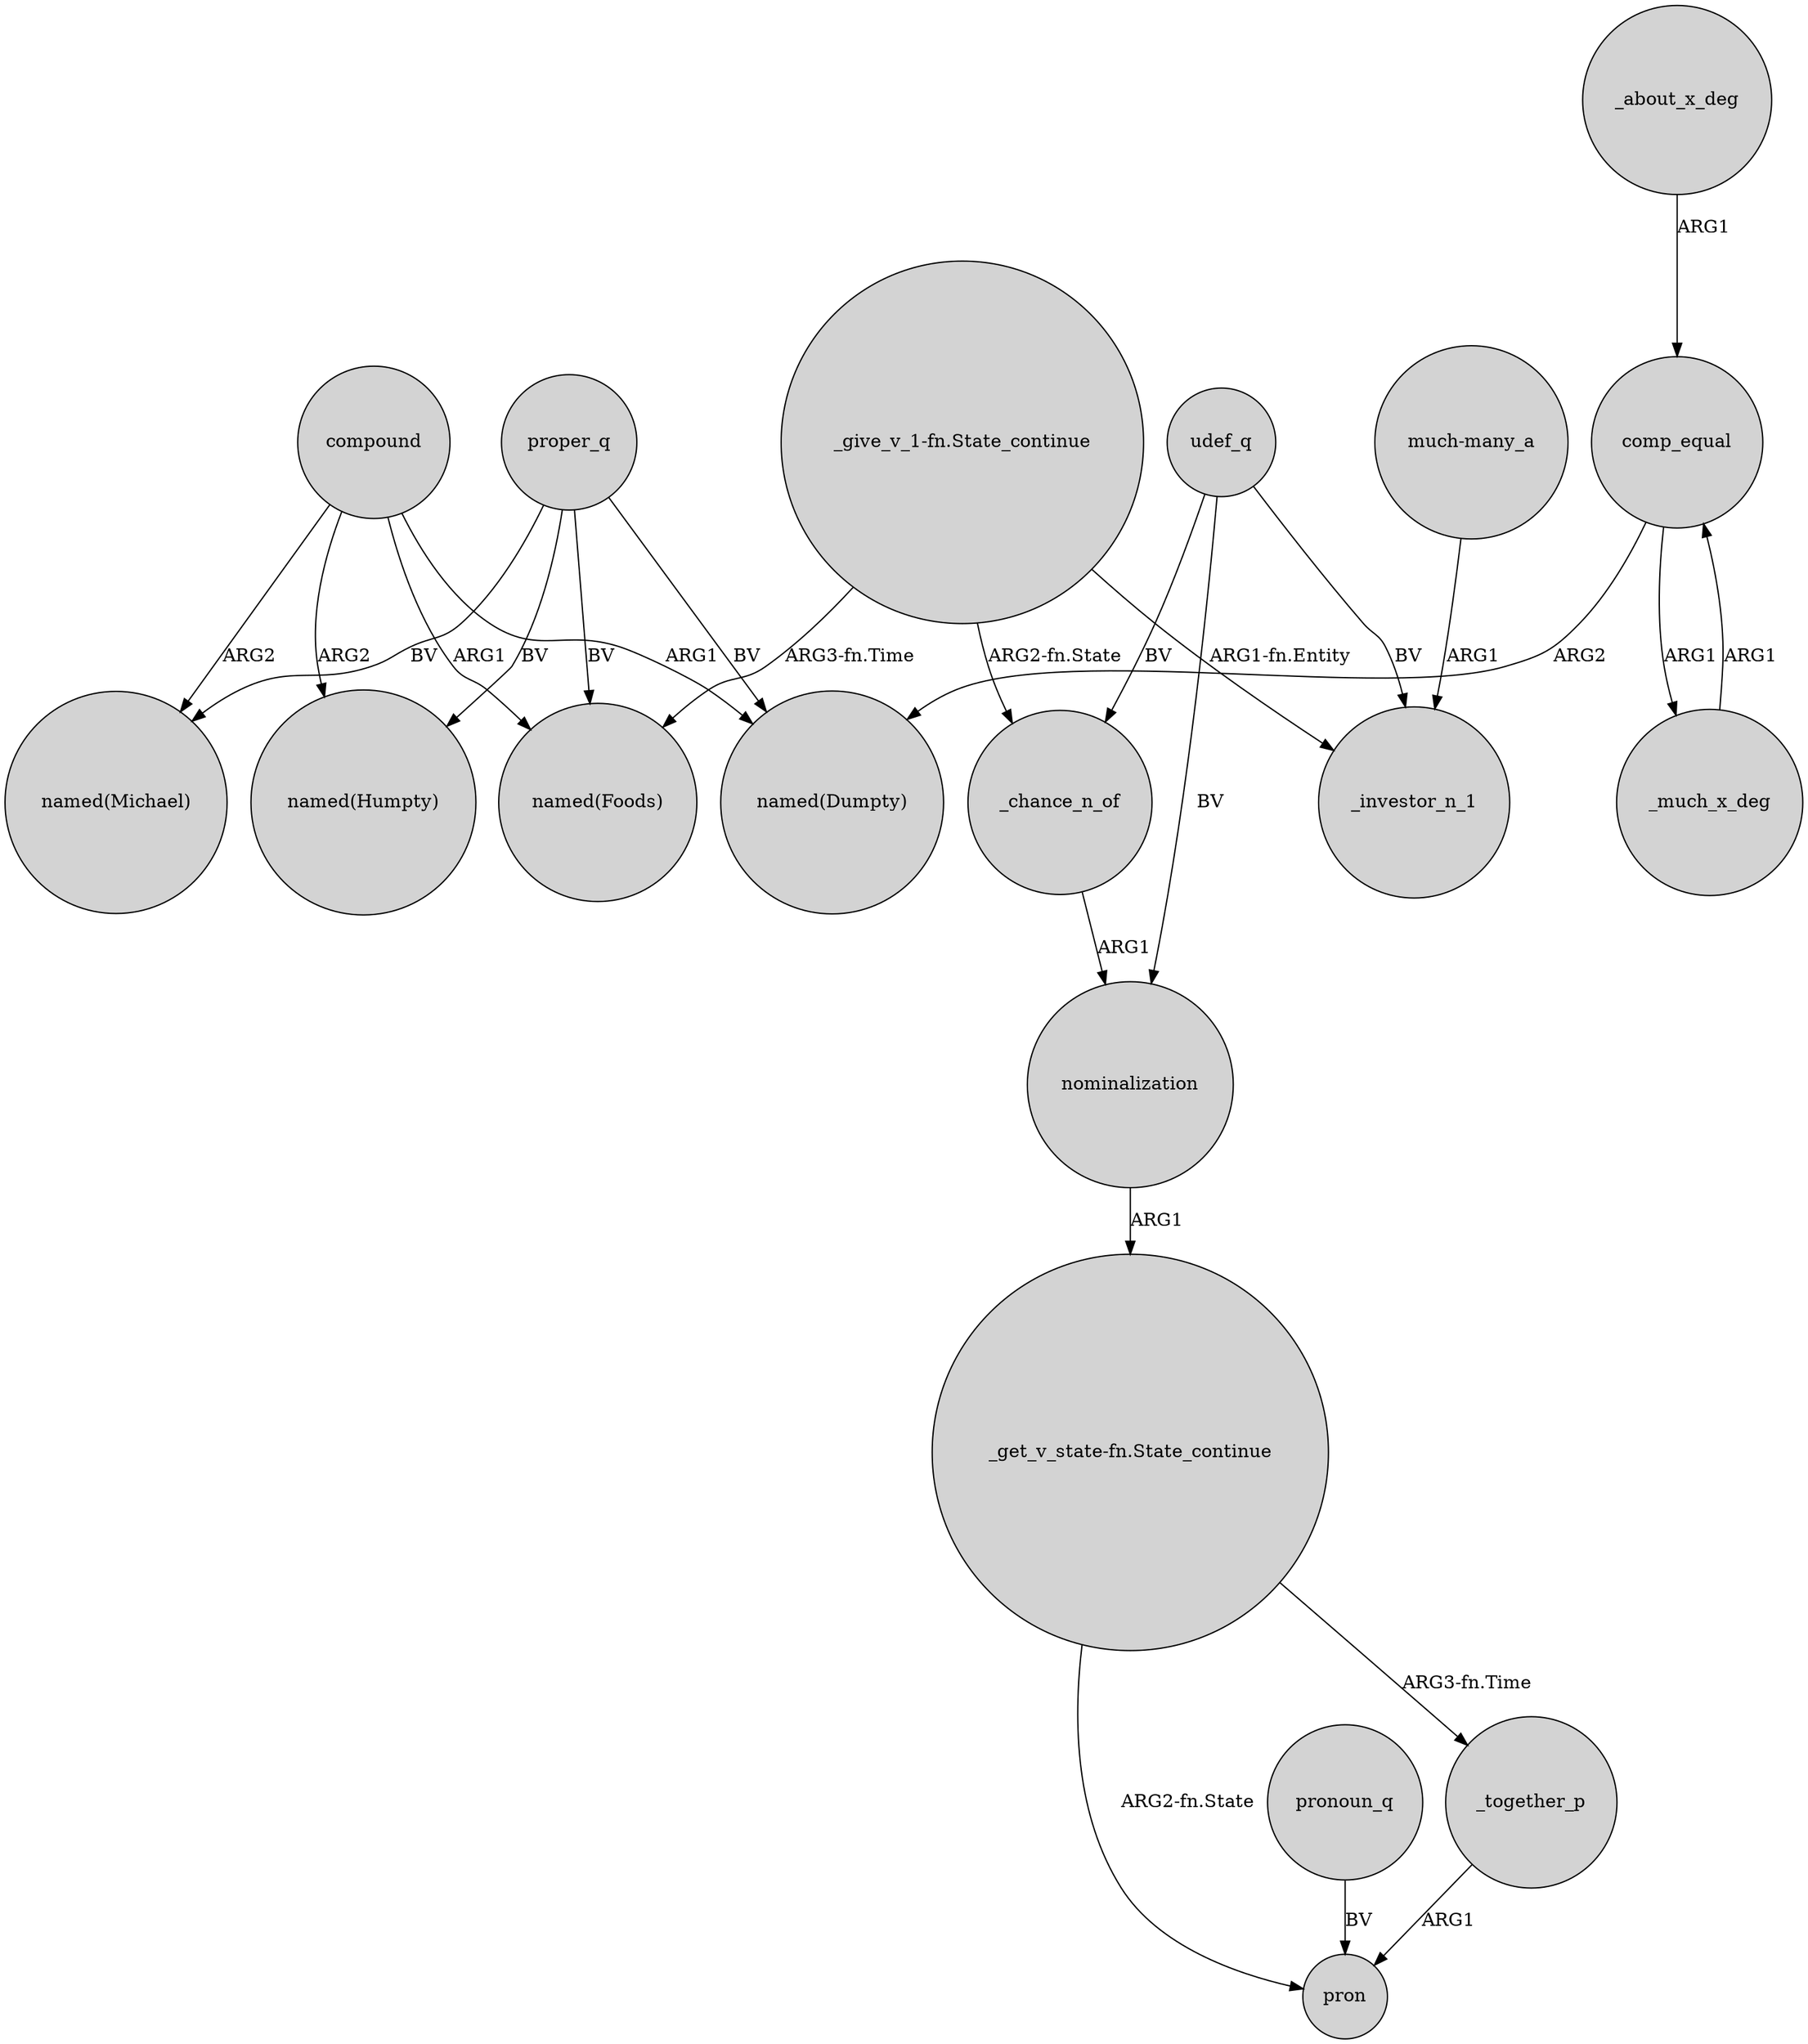 digraph {
	node [shape=circle style=filled]
	compound -> "named(Humpty)" [label=ARG2]
	compound -> "named(Foods)" [label=ARG1]
	compound -> "named(Michael)" [label=ARG2]
	compound -> "named(Dumpty)" [label=ARG1]
	udef_q -> nominalization [label=BV]
	"_give_v_1-fn.State_continue" -> _chance_n_of [label="ARG2-fn.State"]
	"_get_v_state-fn.State_continue" -> pron [label="ARG2-fn.State"]
	comp_equal -> "named(Dumpty)" [label=ARG2]
	proper_q -> "named(Michael)" [label=BV]
	pronoun_q -> pron [label=BV]
	proper_q -> "named(Humpty)" [label=BV]
	"_get_v_state-fn.State_continue" -> _together_p [label="ARG3-fn.Time"]
	_much_x_deg -> comp_equal [label=ARG1]
	proper_q -> "named(Foods)" [label=BV]
	_chance_n_of -> nominalization [label=ARG1]
	proper_q -> "named(Dumpty)" [label=BV]
	nominalization -> "_get_v_state-fn.State_continue" [label=ARG1]
	udef_q -> _chance_n_of [label=BV]
	udef_q -> _investor_n_1 [label=BV]
	"much-many_a" -> _investor_n_1 [label=ARG1]
	comp_equal -> _much_x_deg [label=ARG1]
	"_give_v_1-fn.State_continue" -> "named(Foods)" [label="ARG3-fn.Time"]
	_about_x_deg -> comp_equal [label=ARG1]
	_together_p -> pron [label=ARG1]
	"_give_v_1-fn.State_continue" -> _investor_n_1 [label="ARG1-fn.Entity"]
}
